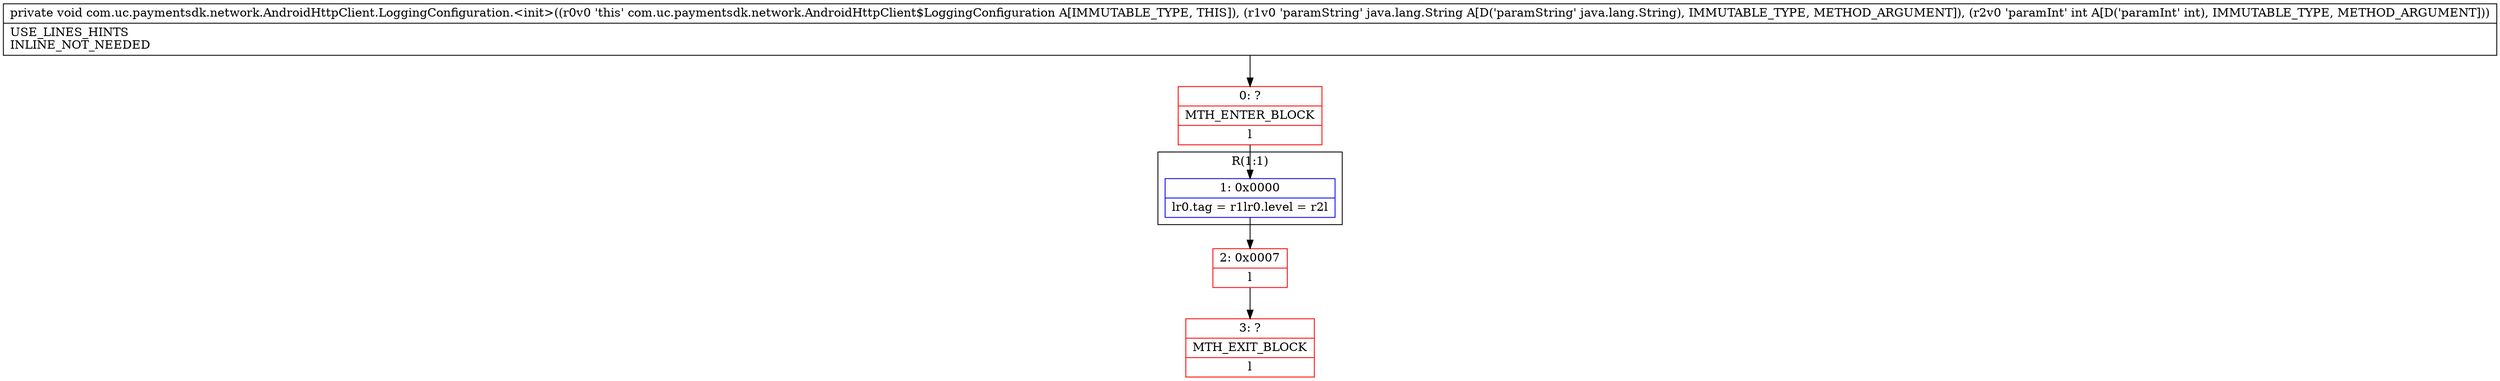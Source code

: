 digraph "CFG forcom.uc.paymentsdk.network.AndroidHttpClient.LoggingConfiguration.\<init\>(Ljava\/lang\/String;I)V" {
subgraph cluster_Region_451380725 {
label = "R(1:1)";
node [shape=record,color=blue];
Node_1 [shape=record,label="{1\:\ 0x0000|lr0.tag = r1lr0.level = r2l}"];
}
Node_0 [shape=record,color=red,label="{0\:\ ?|MTH_ENTER_BLOCK\l|l}"];
Node_2 [shape=record,color=red,label="{2\:\ 0x0007|l}"];
Node_3 [shape=record,color=red,label="{3\:\ ?|MTH_EXIT_BLOCK\l|l}"];
MethodNode[shape=record,label="{private void com.uc.paymentsdk.network.AndroidHttpClient.LoggingConfiguration.\<init\>((r0v0 'this' com.uc.paymentsdk.network.AndroidHttpClient$LoggingConfiguration A[IMMUTABLE_TYPE, THIS]), (r1v0 'paramString' java.lang.String A[D('paramString' java.lang.String), IMMUTABLE_TYPE, METHOD_ARGUMENT]), (r2v0 'paramInt' int A[D('paramInt' int), IMMUTABLE_TYPE, METHOD_ARGUMENT]))  | USE_LINES_HINTS\lINLINE_NOT_NEEDED\l}"];
MethodNode -> Node_0;
Node_1 -> Node_2;
Node_0 -> Node_1;
Node_2 -> Node_3;
}

